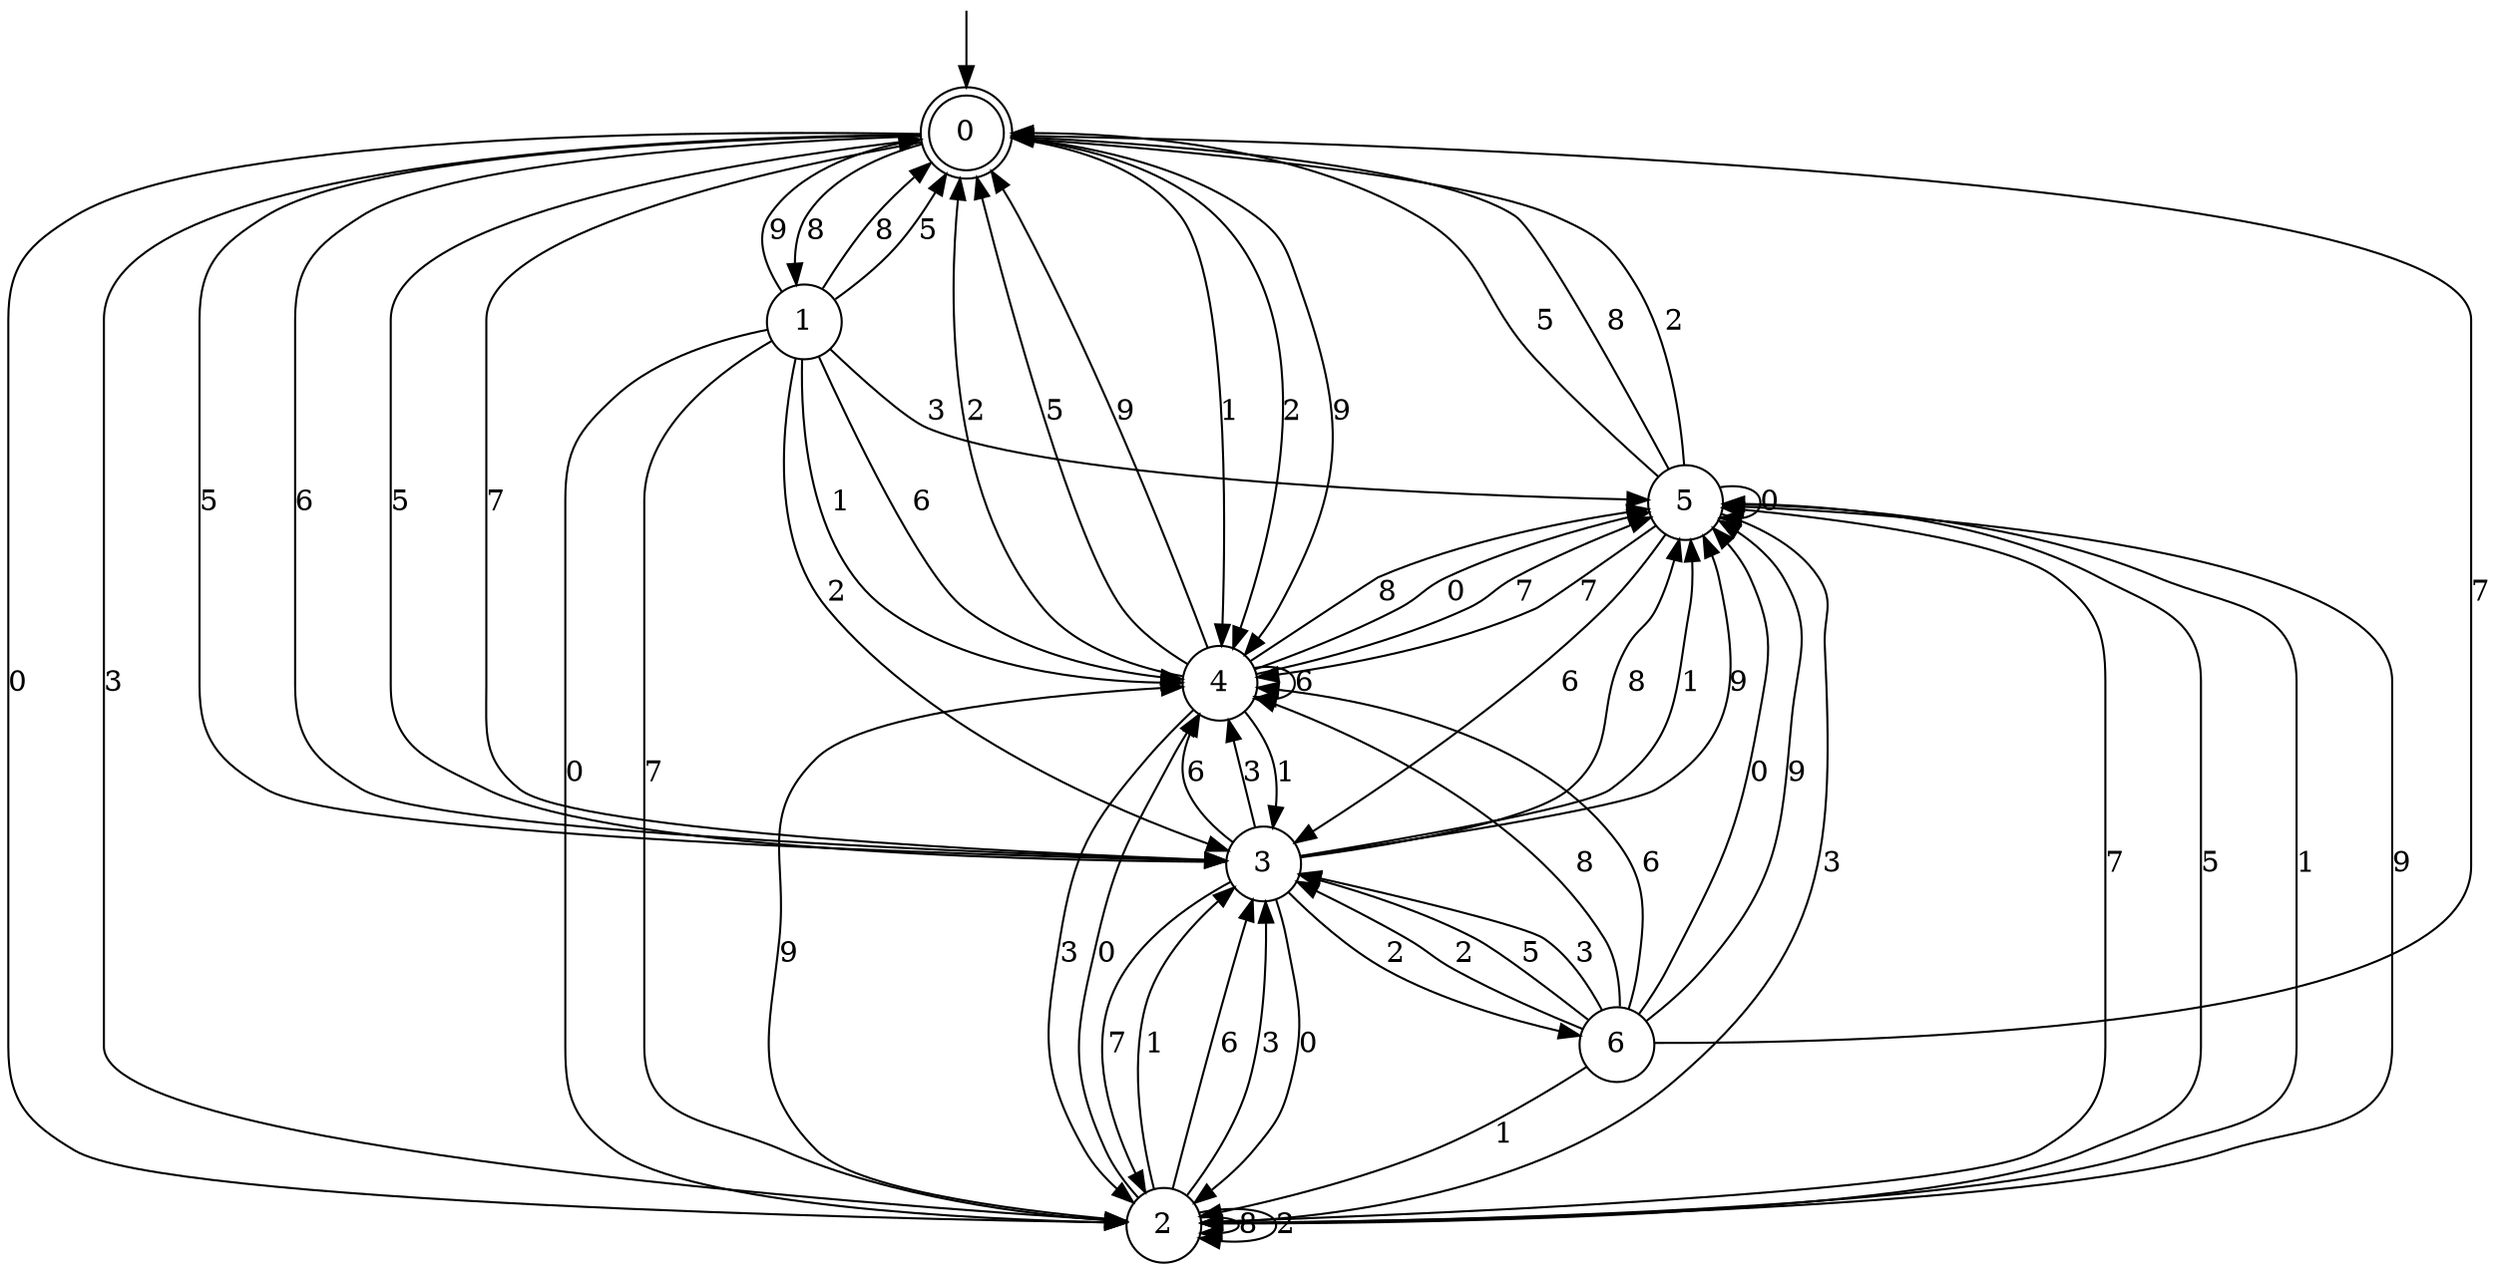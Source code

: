digraph g {

	s0 [shape="doublecircle" label="0"];
	s1 [shape="circle" label="1"];
	s2 [shape="circle" label="2"];
	s3 [shape="circle" label="3"];
	s4 [shape="circle" label="4"];
	s5 [shape="circle" label="5"];
	s6 [shape="circle" label="6"];
	s0 -> s1 [label="8"];
	s0 -> s2 [label="0"];
	s0 -> s3 [label="7"];
	s0 -> s4 [label="1"];
	s0 -> s4 [label="2"];
	s0 -> s3 [label="5"];
	s0 -> s3 [label="6"];
	s0 -> s4 [label="9"];
	s0 -> s2 [label="3"];
	s1 -> s0 [label="8"];
	s1 -> s2 [label="0"];
	s1 -> s2 [label="7"];
	s1 -> s4 [label="1"];
	s1 -> s3 [label="2"];
	s1 -> s0 [label="5"];
	s1 -> s4 [label="6"];
	s1 -> s0 [label="9"];
	s1 -> s5 [label="3"];
	s2 -> s2 [label="8"];
	s2 -> s4 [label="0"];
	s2 -> s5 [label="7"];
	s2 -> s3 [label="1"];
	s2 -> s2 [label="2"];
	s2 -> s5 [label="5"];
	s2 -> s3 [label="6"];
	s2 -> s4 [label="9"];
	s2 -> s3 [label="3"];
	s3 -> s5 [label="8"];
	s3 -> s2 [label="0"];
	s3 -> s2 [label="7"];
	s3 -> s5 [label="1"];
	s3 -> s6 [label="2"];
	s3 -> s0 [label="5"];
	s3 -> s4 [label="6"];
	s3 -> s5 [label="9"];
	s3 -> s4 [label="3"];
	s4 -> s5 [label="8"];
	s4 -> s5 [label="0"];
	s4 -> s5 [label="7"];
	s4 -> s3 [label="1"];
	s4 -> s0 [label="2"];
	s4 -> s0 [label="5"];
	s4 -> s4 [label="6"];
	s4 -> s0 [label="9"];
	s4 -> s2 [label="3"];
	s5 -> s0 [label="8"];
	s5 -> s5 [label="0"];
	s5 -> s4 [label="7"];
	s5 -> s2 [label="1"];
	s5 -> s0 [label="2"];
	s5 -> s0 [label="5"];
	s5 -> s3 [label="6"];
	s5 -> s2 [label="9"];
	s5 -> s2 [label="3"];
	s6 -> s4 [label="8"];
	s6 -> s5 [label="0"];
	s6 -> s0 [label="7"];
	s6 -> s2 [label="1"];
	s6 -> s3 [label="2"];
	s6 -> s3 [label="5"];
	s6 -> s4 [label="6"];
	s6 -> s5 [label="9"];
	s6 -> s3 [label="3"];

__start0 [label="" shape="none" width="0" height="0"];
__start0 -> s0;

}
